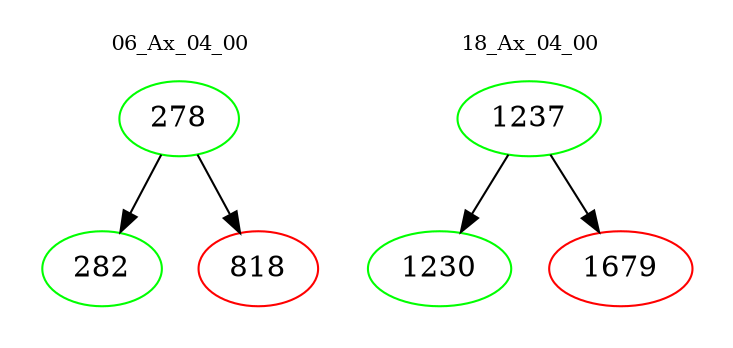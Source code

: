 digraph{
subgraph cluster_0 {
color = white
label = "06_Ax_04_00";
fontsize=10;
T0_278 [label="278", color="green"]
T0_278 -> T0_282 [color="black"]
T0_282 [label="282", color="green"]
T0_278 -> T0_818 [color="black"]
T0_818 [label="818", color="red"]
}
subgraph cluster_1 {
color = white
label = "18_Ax_04_00";
fontsize=10;
T1_1237 [label="1237", color="green"]
T1_1237 -> T1_1230 [color="black"]
T1_1230 [label="1230", color="green"]
T1_1237 -> T1_1679 [color="black"]
T1_1679 [label="1679", color="red"]
}
}
